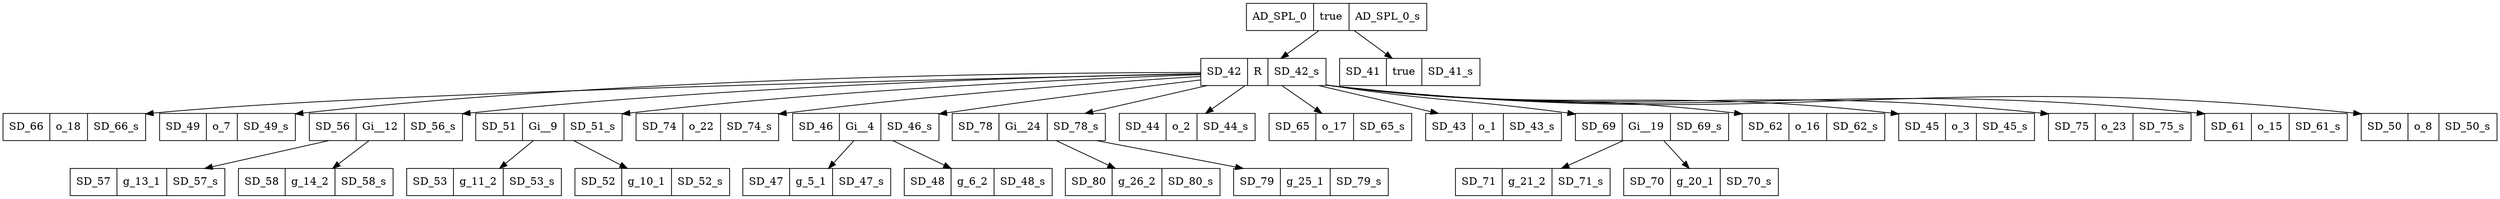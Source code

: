 digraph graphname {
AD_SPL_0[shape=record, label="{{AD_SPL_0|true|AD_SPL_0_s}}"];
SD_42[shape=record, label="{{SD_42|R|SD_42_s}}"];
SD_66[shape=record, label="{{SD_66|o_18|SD_66_s}}"];
SD_49[shape=record, label="{{SD_49|o_7|SD_49_s}}"];
SD_56[shape=record, label="{{SD_56|Gi__12|SD_56_s}}"];
SD_57[shape=record, label="{{SD_57|g_13_1|SD_57_s}}"];
SD_58[shape=record, label="{{SD_58|g_14_2|SD_58_s}}"];
SD_51[shape=record, label="{{SD_51|Gi__9|SD_51_s}}"];
SD_53[shape=record, label="{{SD_53|g_11_2|SD_53_s}}"];
SD_52[shape=record, label="{{SD_52|g_10_1|SD_52_s}}"];
SD_74[shape=record, label="{{SD_74|o_22|SD_74_s}}"];
SD_46[shape=record, label="{{SD_46|Gi__4|SD_46_s}}"];
SD_47[shape=record, label="{{SD_47|g_5_1|SD_47_s}}"];
SD_48[shape=record, label="{{SD_48|g_6_2|SD_48_s}}"];
SD_78[shape=record, label="{{SD_78|Gi__24|SD_78_s}}"];
SD_80[shape=record, label="{{SD_80|g_26_2|SD_80_s}}"];
SD_79[shape=record, label="{{SD_79|g_25_1|SD_79_s}}"];
SD_44[shape=record, label="{{SD_44|o_2|SD_44_s}}"];
SD_65[shape=record, label="{{SD_65|o_17|SD_65_s}}"];
SD_43[shape=record, label="{{SD_43|o_1|SD_43_s}}"];
SD_69[shape=record, label="{{SD_69|Gi__19|SD_69_s}}"];
SD_71[shape=record, label="{{SD_71|g_21_2|SD_71_s}}"];
SD_70[shape=record, label="{{SD_70|g_20_1|SD_70_s}}"];
SD_62[shape=record, label="{{SD_62|o_16|SD_62_s}}"];
SD_45[shape=record, label="{{SD_45|o_3|SD_45_s}}"];
SD_75[shape=record, label="{{SD_75|o_23|SD_75_s}}"];
SD_61[shape=record, label="{{SD_61|o_15|SD_61_s}}"];
SD_50[shape=record, label="{{SD_50|o_8|SD_50_s}}"];
SD_41[shape=record, label="{{SD_41|true|SD_41_s}}"];
AD_SPL_0 -> SD_42;
SD_42 -> SD_66;
SD_42 -> SD_49;
SD_42 -> SD_56;
SD_56 -> SD_57;
SD_56 -> SD_58;
SD_42 -> SD_51;
SD_51 -> SD_53;
SD_51 -> SD_52;
SD_42 -> SD_74;
SD_42 -> SD_46;
SD_46 -> SD_47;
SD_46 -> SD_48;
SD_42 -> SD_78;
SD_78 -> SD_80;
SD_78 -> SD_79;
SD_42 -> SD_44;
SD_42 -> SD_65;
SD_42 -> SD_43;
SD_42 -> SD_69;
SD_69 -> SD_71;
SD_69 -> SD_70;
SD_42 -> SD_62;
SD_42 -> SD_45;
SD_42 -> SD_75;
SD_42 -> SD_61;
SD_42 -> SD_50;
AD_SPL_0 -> SD_41;
}